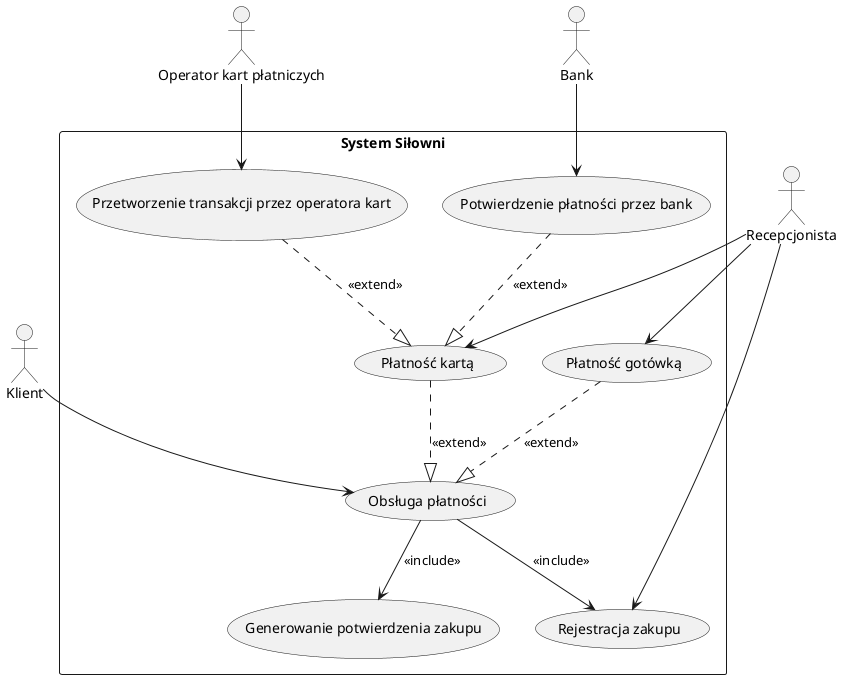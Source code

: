 @startuml
actor Klient
actor Recepcjonista
actor "Operator kart płatniczych" as OperatorKart
actor Bank

rectangle "System Siłowni" {

    usecase "Obsługa płatności" as UC5
    usecase "Rejestracja zakupu" as UC5a
    usecase "Generowanie potwierdzenia zakupu" as UC5b
    usecase "Płatność kartą" as UC5c
    usecase "Płatność gotówką" as UC5d
    usecase "Przetworzenie transakcji przez operatora kart" as UC5e
    usecase "Potwierdzenie płatności przez bank" as UC5f

    ' Połączenia <<include>> (obowiązkowe kroki)
    UC5 --> UC5a : <<include>>
    UC5 --> UC5b : <<include>>

    ' Połączenia <<extend>> (opcjonalne kroki)
    UC5c ..|> UC5 : <<extend>>
    UC5d ..|> UC5 : <<extend>>
    UC5e ..|> UC5c : <<extend>>
    UC5f ..|> UC5c : <<extend>>

    ' Połączenia aktorów z przypadkami
    Klient --> UC5
    Recepcjonista --> UC5a
    Recepcjonista --> UC5c
    Recepcjonista --> UC5d
    OperatorKart --> UC5e
    Bank --> UC5f
}
@enduml
